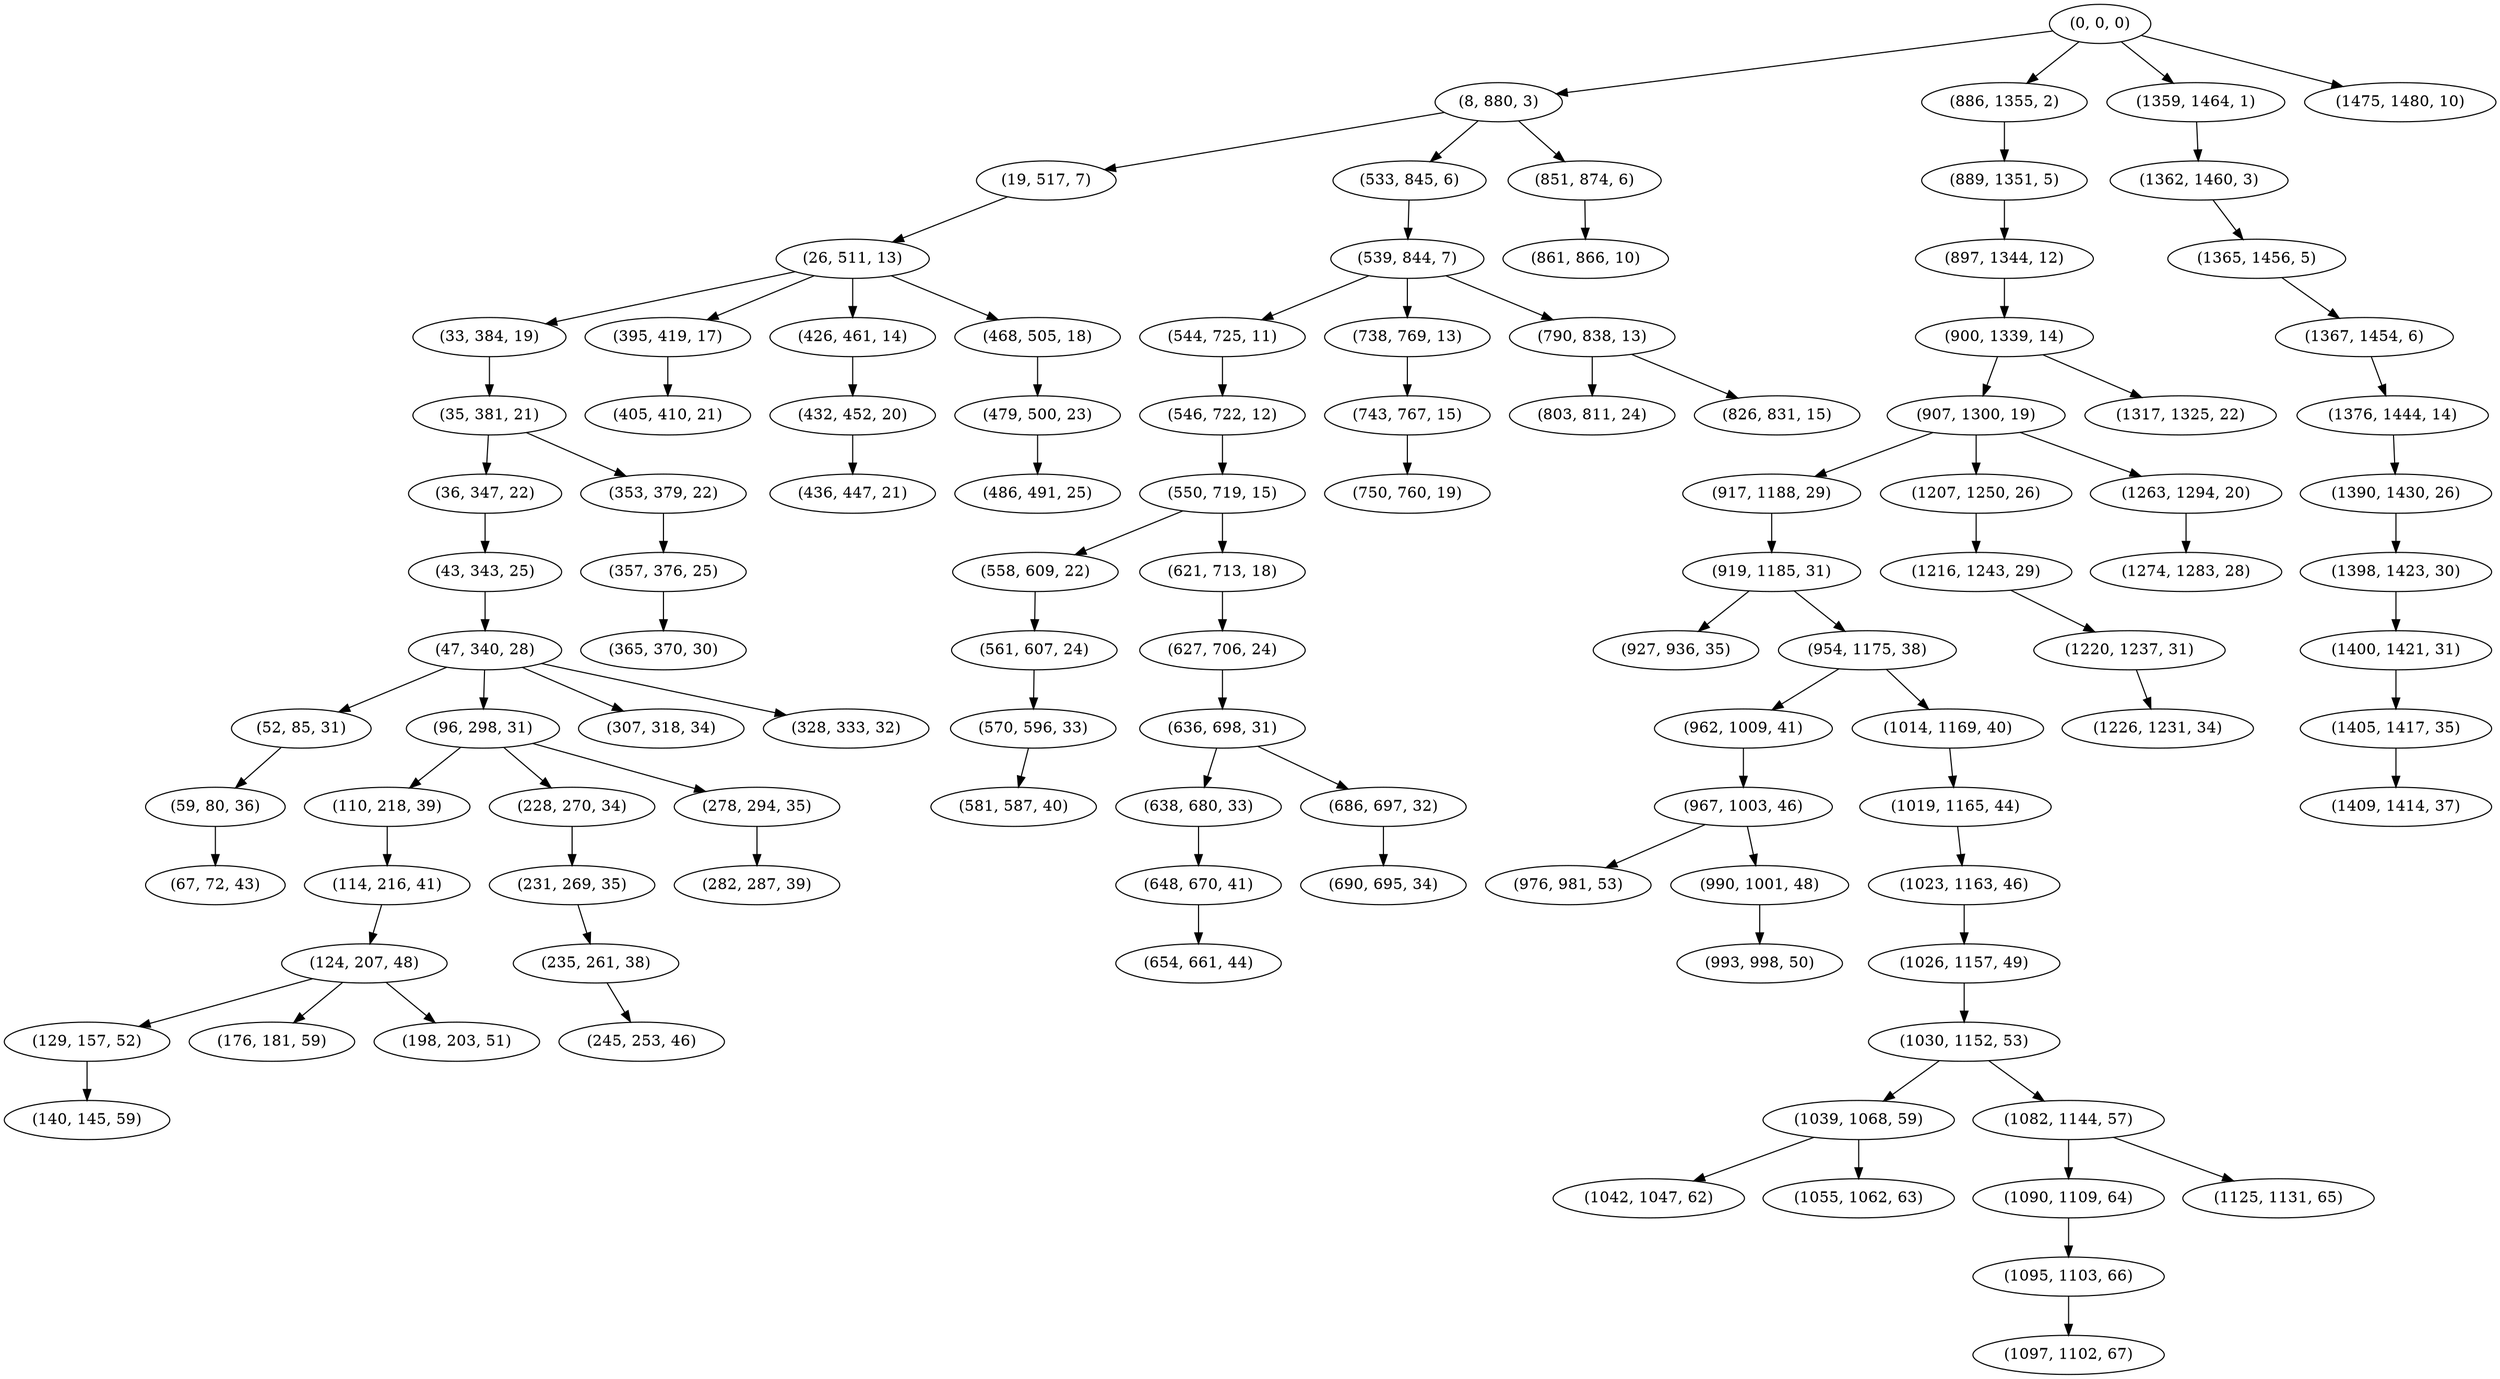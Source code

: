digraph tree {
    "(0, 0, 0)";
    "(8, 880, 3)";
    "(19, 517, 7)";
    "(26, 511, 13)";
    "(33, 384, 19)";
    "(35, 381, 21)";
    "(36, 347, 22)";
    "(43, 343, 25)";
    "(47, 340, 28)";
    "(52, 85, 31)";
    "(59, 80, 36)";
    "(67, 72, 43)";
    "(96, 298, 31)";
    "(110, 218, 39)";
    "(114, 216, 41)";
    "(124, 207, 48)";
    "(129, 157, 52)";
    "(140, 145, 59)";
    "(176, 181, 59)";
    "(198, 203, 51)";
    "(228, 270, 34)";
    "(231, 269, 35)";
    "(235, 261, 38)";
    "(245, 253, 46)";
    "(278, 294, 35)";
    "(282, 287, 39)";
    "(307, 318, 34)";
    "(328, 333, 32)";
    "(353, 379, 22)";
    "(357, 376, 25)";
    "(365, 370, 30)";
    "(395, 419, 17)";
    "(405, 410, 21)";
    "(426, 461, 14)";
    "(432, 452, 20)";
    "(436, 447, 21)";
    "(468, 505, 18)";
    "(479, 500, 23)";
    "(486, 491, 25)";
    "(533, 845, 6)";
    "(539, 844, 7)";
    "(544, 725, 11)";
    "(546, 722, 12)";
    "(550, 719, 15)";
    "(558, 609, 22)";
    "(561, 607, 24)";
    "(570, 596, 33)";
    "(581, 587, 40)";
    "(621, 713, 18)";
    "(627, 706, 24)";
    "(636, 698, 31)";
    "(638, 680, 33)";
    "(648, 670, 41)";
    "(654, 661, 44)";
    "(686, 697, 32)";
    "(690, 695, 34)";
    "(738, 769, 13)";
    "(743, 767, 15)";
    "(750, 760, 19)";
    "(790, 838, 13)";
    "(803, 811, 24)";
    "(826, 831, 15)";
    "(851, 874, 6)";
    "(861, 866, 10)";
    "(886, 1355, 2)";
    "(889, 1351, 5)";
    "(897, 1344, 12)";
    "(900, 1339, 14)";
    "(907, 1300, 19)";
    "(917, 1188, 29)";
    "(919, 1185, 31)";
    "(927, 936, 35)";
    "(954, 1175, 38)";
    "(962, 1009, 41)";
    "(967, 1003, 46)";
    "(976, 981, 53)";
    "(990, 1001, 48)";
    "(993, 998, 50)";
    "(1014, 1169, 40)";
    "(1019, 1165, 44)";
    "(1023, 1163, 46)";
    "(1026, 1157, 49)";
    "(1030, 1152, 53)";
    "(1039, 1068, 59)";
    "(1042, 1047, 62)";
    "(1055, 1062, 63)";
    "(1082, 1144, 57)";
    "(1090, 1109, 64)";
    "(1095, 1103, 66)";
    "(1097, 1102, 67)";
    "(1125, 1131, 65)";
    "(1207, 1250, 26)";
    "(1216, 1243, 29)";
    "(1220, 1237, 31)";
    "(1226, 1231, 34)";
    "(1263, 1294, 20)";
    "(1274, 1283, 28)";
    "(1317, 1325, 22)";
    "(1359, 1464, 1)";
    "(1362, 1460, 3)";
    "(1365, 1456, 5)";
    "(1367, 1454, 6)";
    "(1376, 1444, 14)";
    "(1390, 1430, 26)";
    "(1398, 1423, 30)";
    "(1400, 1421, 31)";
    "(1405, 1417, 35)";
    "(1409, 1414, 37)";
    "(1475, 1480, 10)";
    "(0, 0, 0)" -> "(8, 880, 3)";
    "(0, 0, 0)" -> "(886, 1355, 2)";
    "(0, 0, 0)" -> "(1359, 1464, 1)";
    "(0, 0, 0)" -> "(1475, 1480, 10)";
    "(8, 880, 3)" -> "(19, 517, 7)";
    "(8, 880, 3)" -> "(533, 845, 6)";
    "(8, 880, 3)" -> "(851, 874, 6)";
    "(19, 517, 7)" -> "(26, 511, 13)";
    "(26, 511, 13)" -> "(33, 384, 19)";
    "(26, 511, 13)" -> "(395, 419, 17)";
    "(26, 511, 13)" -> "(426, 461, 14)";
    "(26, 511, 13)" -> "(468, 505, 18)";
    "(33, 384, 19)" -> "(35, 381, 21)";
    "(35, 381, 21)" -> "(36, 347, 22)";
    "(35, 381, 21)" -> "(353, 379, 22)";
    "(36, 347, 22)" -> "(43, 343, 25)";
    "(43, 343, 25)" -> "(47, 340, 28)";
    "(47, 340, 28)" -> "(52, 85, 31)";
    "(47, 340, 28)" -> "(96, 298, 31)";
    "(47, 340, 28)" -> "(307, 318, 34)";
    "(47, 340, 28)" -> "(328, 333, 32)";
    "(52, 85, 31)" -> "(59, 80, 36)";
    "(59, 80, 36)" -> "(67, 72, 43)";
    "(96, 298, 31)" -> "(110, 218, 39)";
    "(96, 298, 31)" -> "(228, 270, 34)";
    "(96, 298, 31)" -> "(278, 294, 35)";
    "(110, 218, 39)" -> "(114, 216, 41)";
    "(114, 216, 41)" -> "(124, 207, 48)";
    "(124, 207, 48)" -> "(129, 157, 52)";
    "(124, 207, 48)" -> "(176, 181, 59)";
    "(124, 207, 48)" -> "(198, 203, 51)";
    "(129, 157, 52)" -> "(140, 145, 59)";
    "(228, 270, 34)" -> "(231, 269, 35)";
    "(231, 269, 35)" -> "(235, 261, 38)";
    "(235, 261, 38)" -> "(245, 253, 46)";
    "(278, 294, 35)" -> "(282, 287, 39)";
    "(353, 379, 22)" -> "(357, 376, 25)";
    "(357, 376, 25)" -> "(365, 370, 30)";
    "(395, 419, 17)" -> "(405, 410, 21)";
    "(426, 461, 14)" -> "(432, 452, 20)";
    "(432, 452, 20)" -> "(436, 447, 21)";
    "(468, 505, 18)" -> "(479, 500, 23)";
    "(479, 500, 23)" -> "(486, 491, 25)";
    "(533, 845, 6)" -> "(539, 844, 7)";
    "(539, 844, 7)" -> "(544, 725, 11)";
    "(539, 844, 7)" -> "(738, 769, 13)";
    "(539, 844, 7)" -> "(790, 838, 13)";
    "(544, 725, 11)" -> "(546, 722, 12)";
    "(546, 722, 12)" -> "(550, 719, 15)";
    "(550, 719, 15)" -> "(558, 609, 22)";
    "(550, 719, 15)" -> "(621, 713, 18)";
    "(558, 609, 22)" -> "(561, 607, 24)";
    "(561, 607, 24)" -> "(570, 596, 33)";
    "(570, 596, 33)" -> "(581, 587, 40)";
    "(621, 713, 18)" -> "(627, 706, 24)";
    "(627, 706, 24)" -> "(636, 698, 31)";
    "(636, 698, 31)" -> "(638, 680, 33)";
    "(636, 698, 31)" -> "(686, 697, 32)";
    "(638, 680, 33)" -> "(648, 670, 41)";
    "(648, 670, 41)" -> "(654, 661, 44)";
    "(686, 697, 32)" -> "(690, 695, 34)";
    "(738, 769, 13)" -> "(743, 767, 15)";
    "(743, 767, 15)" -> "(750, 760, 19)";
    "(790, 838, 13)" -> "(803, 811, 24)";
    "(790, 838, 13)" -> "(826, 831, 15)";
    "(851, 874, 6)" -> "(861, 866, 10)";
    "(886, 1355, 2)" -> "(889, 1351, 5)";
    "(889, 1351, 5)" -> "(897, 1344, 12)";
    "(897, 1344, 12)" -> "(900, 1339, 14)";
    "(900, 1339, 14)" -> "(907, 1300, 19)";
    "(900, 1339, 14)" -> "(1317, 1325, 22)";
    "(907, 1300, 19)" -> "(917, 1188, 29)";
    "(907, 1300, 19)" -> "(1207, 1250, 26)";
    "(907, 1300, 19)" -> "(1263, 1294, 20)";
    "(917, 1188, 29)" -> "(919, 1185, 31)";
    "(919, 1185, 31)" -> "(927, 936, 35)";
    "(919, 1185, 31)" -> "(954, 1175, 38)";
    "(954, 1175, 38)" -> "(962, 1009, 41)";
    "(954, 1175, 38)" -> "(1014, 1169, 40)";
    "(962, 1009, 41)" -> "(967, 1003, 46)";
    "(967, 1003, 46)" -> "(976, 981, 53)";
    "(967, 1003, 46)" -> "(990, 1001, 48)";
    "(990, 1001, 48)" -> "(993, 998, 50)";
    "(1014, 1169, 40)" -> "(1019, 1165, 44)";
    "(1019, 1165, 44)" -> "(1023, 1163, 46)";
    "(1023, 1163, 46)" -> "(1026, 1157, 49)";
    "(1026, 1157, 49)" -> "(1030, 1152, 53)";
    "(1030, 1152, 53)" -> "(1039, 1068, 59)";
    "(1030, 1152, 53)" -> "(1082, 1144, 57)";
    "(1039, 1068, 59)" -> "(1042, 1047, 62)";
    "(1039, 1068, 59)" -> "(1055, 1062, 63)";
    "(1082, 1144, 57)" -> "(1090, 1109, 64)";
    "(1082, 1144, 57)" -> "(1125, 1131, 65)";
    "(1090, 1109, 64)" -> "(1095, 1103, 66)";
    "(1095, 1103, 66)" -> "(1097, 1102, 67)";
    "(1207, 1250, 26)" -> "(1216, 1243, 29)";
    "(1216, 1243, 29)" -> "(1220, 1237, 31)";
    "(1220, 1237, 31)" -> "(1226, 1231, 34)";
    "(1263, 1294, 20)" -> "(1274, 1283, 28)";
    "(1359, 1464, 1)" -> "(1362, 1460, 3)";
    "(1362, 1460, 3)" -> "(1365, 1456, 5)";
    "(1365, 1456, 5)" -> "(1367, 1454, 6)";
    "(1367, 1454, 6)" -> "(1376, 1444, 14)";
    "(1376, 1444, 14)" -> "(1390, 1430, 26)";
    "(1390, 1430, 26)" -> "(1398, 1423, 30)";
    "(1398, 1423, 30)" -> "(1400, 1421, 31)";
    "(1400, 1421, 31)" -> "(1405, 1417, 35)";
    "(1405, 1417, 35)" -> "(1409, 1414, 37)";
}
